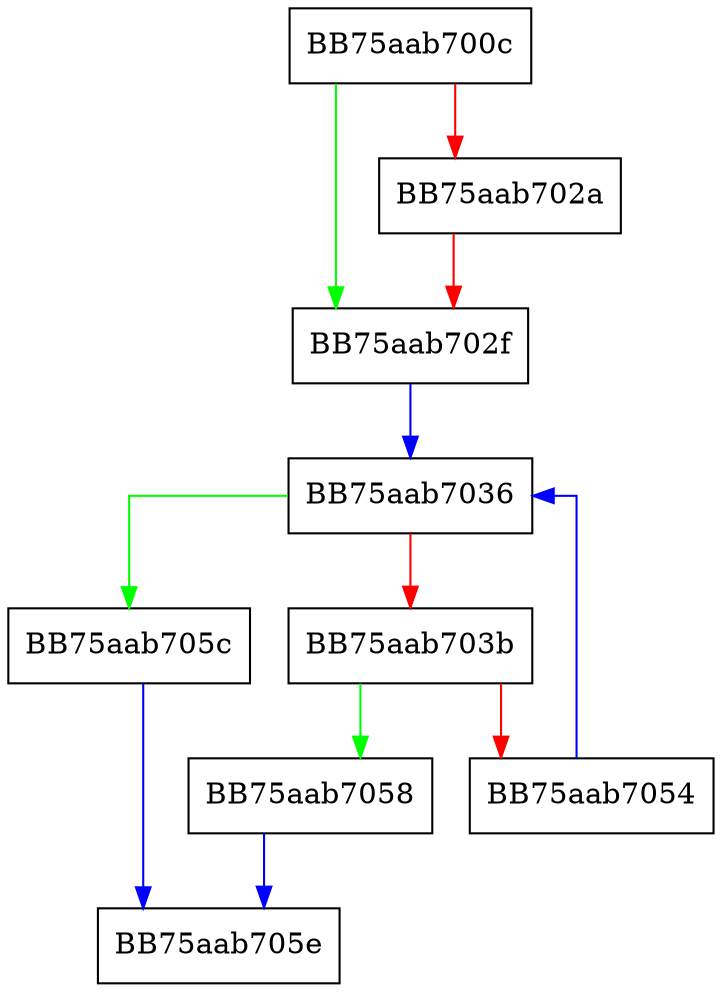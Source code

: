 digraph were_threats_detected {
  node [shape="box"];
  graph [splines=ortho];
  BB75aab700c -> BB75aab702f [color="green"];
  BB75aab700c -> BB75aab702a [color="red"];
  BB75aab702a -> BB75aab702f [color="red"];
  BB75aab702f -> BB75aab7036 [color="blue"];
  BB75aab7036 -> BB75aab705c [color="green"];
  BB75aab7036 -> BB75aab703b [color="red"];
  BB75aab703b -> BB75aab7058 [color="green"];
  BB75aab703b -> BB75aab7054 [color="red"];
  BB75aab7054 -> BB75aab7036 [color="blue"];
  BB75aab7058 -> BB75aab705e [color="blue"];
  BB75aab705c -> BB75aab705e [color="blue"];
}